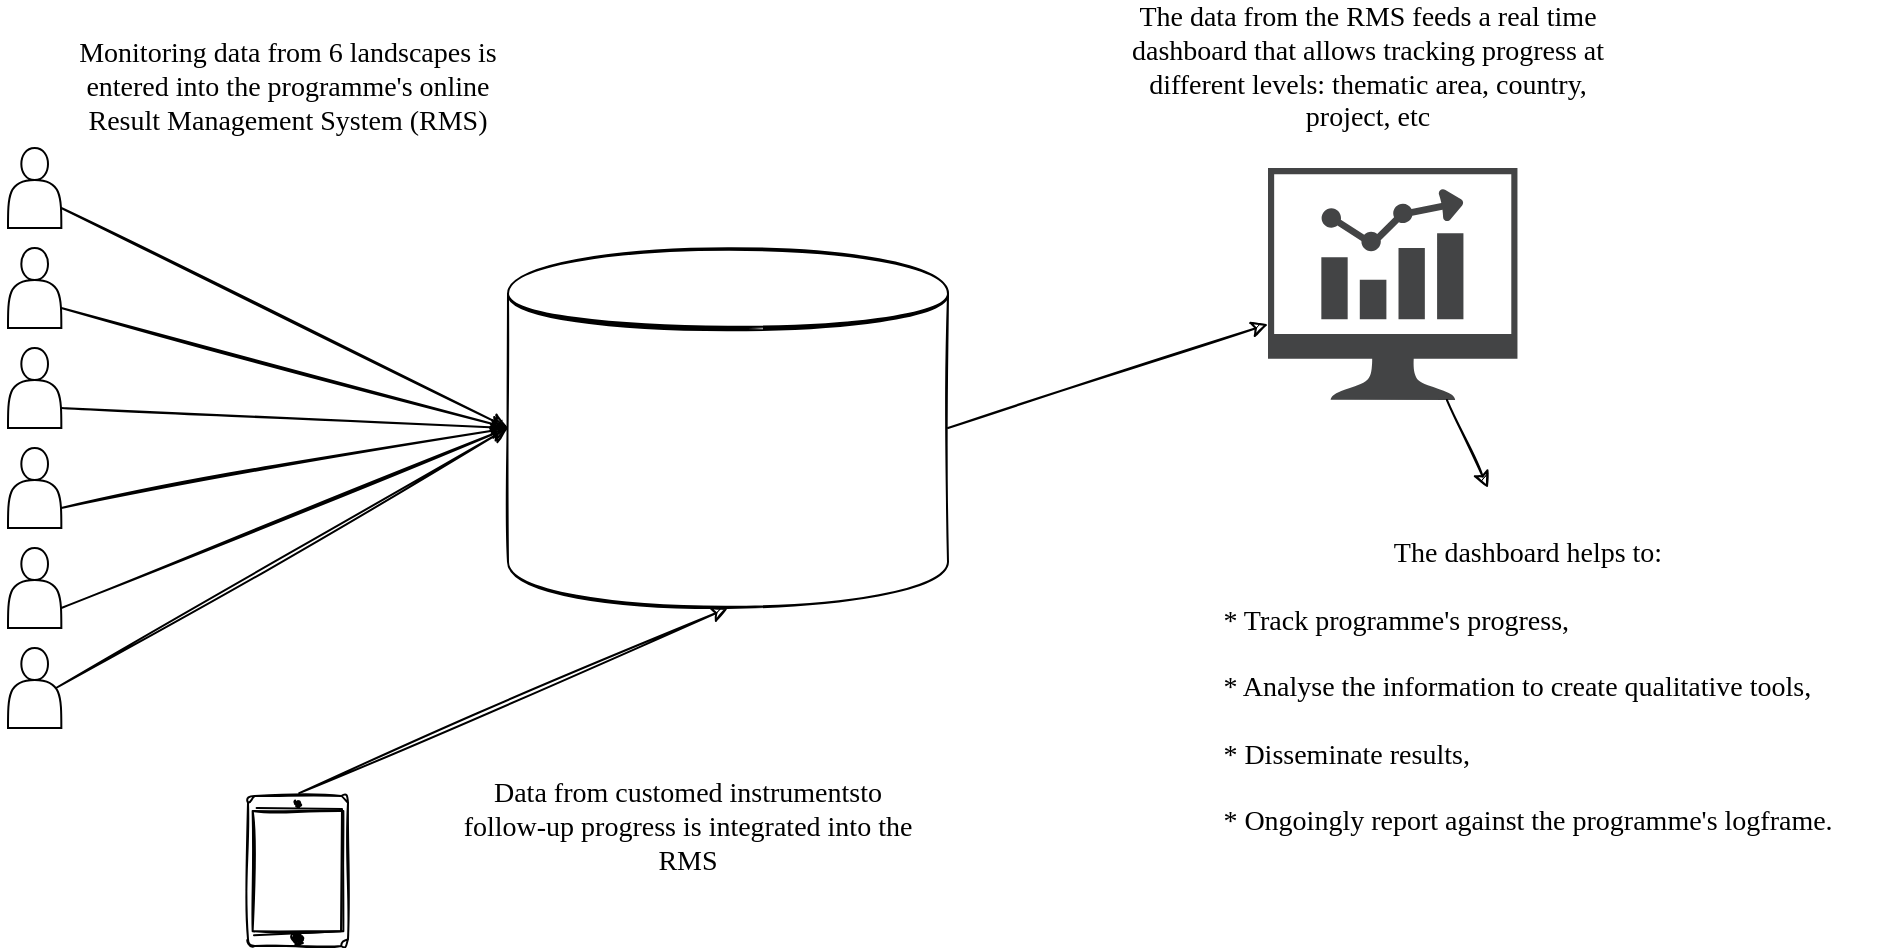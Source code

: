 <mxfile version="17.1.0" type="github">
  <diagram id="jtbX2zKAwlUEF0Mly0xF" name="Page-1">
    <mxGraphModel dx="1038" dy="579" grid="1" gridSize="10" guides="1" tooltips="1" connect="1" arrows="1" fold="1" page="1" pageScale="1" pageWidth="1169" pageHeight="827" math="0" shadow="0">
      <root>
        <mxCell id="0" />
        <mxCell id="1" parent="0" />
        <mxCell id="4fv0T7YaDPXyuP-KSVoV-26" value="" style="group;sketch=1;shadow=1;" vertex="1" connectable="0" parent="1">
          <mxGeometry x="70" y="90" width="26.67" height="290" as="geometry" />
        </mxCell>
        <mxCell id="4fv0T7YaDPXyuP-KSVoV-1" value="" style="shape=actor;whiteSpace=wrap;html=1;" vertex="1" parent="4fv0T7YaDPXyuP-KSVoV-26">
          <mxGeometry y="50" width="26.67" height="40" as="geometry" />
        </mxCell>
        <mxCell id="4fv0T7YaDPXyuP-KSVoV-3" value="" style="shape=actor;whiteSpace=wrap;html=1;" vertex="1" parent="4fv0T7YaDPXyuP-KSVoV-26">
          <mxGeometry y="100" width="26.67" height="40" as="geometry" />
        </mxCell>
        <mxCell id="4fv0T7YaDPXyuP-KSVoV-22" value="" style="shape=actor;whiteSpace=wrap;html=1;" vertex="1" parent="4fv0T7YaDPXyuP-KSVoV-26">
          <mxGeometry y="150" width="26.67" height="40" as="geometry" />
        </mxCell>
        <mxCell id="4fv0T7YaDPXyuP-KSVoV-23" value="" style="shape=actor;whiteSpace=wrap;html=1;" vertex="1" parent="4fv0T7YaDPXyuP-KSVoV-26">
          <mxGeometry y="200" width="26.67" height="40" as="geometry" />
        </mxCell>
        <mxCell id="4fv0T7YaDPXyuP-KSVoV-24" value="" style="shape=actor;whiteSpace=wrap;html=1;" vertex="1" parent="4fv0T7YaDPXyuP-KSVoV-26">
          <mxGeometry y="250" width="26.67" height="40" as="geometry" />
        </mxCell>
        <mxCell id="4fv0T7YaDPXyuP-KSVoV-25" value="" style="shape=actor;whiteSpace=wrap;html=1;" vertex="1" parent="4fv0T7YaDPXyuP-KSVoV-26">
          <mxGeometry width="26.67" height="40" as="geometry" />
        </mxCell>
        <mxCell id="4fv0T7YaDPXyuP-KSVoV-28" value="" style="shape=datastore;whiteSpace=wrap;html=1;sketch=1;" vertex="1" parent="1">
          <mxGeometry x="320" y="140" width="220" height="180" as="geometry" />
        </mxCell>
        <mxCell id="4fv0T7YaDPXyuP-KSVoV-29" value="" style="endArrow=classic;html=1;rounded=0;exitX=1;exitY=0.75;exitDx=0;exitDy=0;entryX=0;entryY=0.5;entryDx=0;entryDy=0;sketch=1;" edge="1" parent="1" source="4fv0T7YaDPXyuP-KSVoV-25" target="4fv0T7YaDPXyuP-KSVoV-28">
          <mxGeometry width="50" height="50" relative="1" as="geometry">
            <mxPoint x="560" y="320" as="sourcePoint" />
            <mxPoint x="610" y="270" as="targetPoint" />
          </mxGeometry>
        </mxCell>
        <mxCell id="4fv0T7YaDPXyuP-KSVoV-30" value="" style="endArrow=classic;html=1;rounded=0;exitX=1;exitY=0.75;exitDx=0;exitDy=0;entryX=0;entryY=0.5;entryDx=0;entryDy=0;sketch=1;" edge="1" parent="1" source="4fv0T7YaDPXyuP-KSVoV-1" target="4fv0T7YaDPXyuP-KSVoV-28">
          <mxGeometry width="50" height="50" relative="1" as="geometry">
            <mxPoint x="106.67" y="130" as="sourcePoint" />
            <mxPoint x="220" y="230" as="targetPoint" />
          </mxGeometry>
        </mxCell>
        <mxCell id="4fv0T7YaDPXyuP-KSVoV-31" value="" style="endArrow=classic;html=1;rounded=0;exitX=1;exitY=0.75;exitDx=0;exitDy=0;entryX=0;entryY=0.5;entryDx=0;entryDy=0;sketch=1;" edge="1" parent="1" source="4fv0T7YaDPXyuP-KSVoV-3" target="4fv0T7YaDPXyuP-KSVoV-28">
          <mxGeometry width="50" height="50" relative="1" as="geometry">
            <mxPoint x="106.67" y="180" as="sourcePoint" />
            <mxPoint x="210" y="220" as="targetPoint" />
          </mxGeometry>
        </mxCell>
        <mxCell id="4fv0T7YaDPXyuP-KSVoV-32" value="" style="endArrow=classic;html=1;rounded=0;exitX=1;exitY=0.75;exitDx=0;exitDy=0;entryX=0;entryY=0.5;entryDx=0;entryDy=0;sketch=1;" edge="1" parent="1" source="4fv0T7YaDPXyuP-KSVoV-22" target="4fv0T7YaDPXyuP-KSVoV-28">
          <mxGeometry width="50" height="50" relative="1" as="geometry">
            <mxPoint x="106.67" y="230" as="sourcePoint" />
            <mxPoint x="220" y="230" as="targetPoint" />
          </mxGeometry>
        </mxCell>
        <mxCell id="4fv0T7YaDPXyuP-KSVoV-33" value="" style="endArrow=classic;html=1;rounded=0;exitX=1;exitY=0.75;exitDx=0;exitDy=0;entryX=0;entryY=0.5;entryDx=0;entryDy=0;sketch=1;" edge="1" parent="1" source="4fv0T7YaDPXyuP-KSVoV-23" target="4fv0T7YaDPXyuP-KSVoV-28">
          <mxGeometry width="50" height="50" relative="1" as="geometry">
            <mxPoint x="106.67" y="280" as="sourcePoint" />
            <mxPoint x="220" y="230" as="targetPoint" />
          </mxGeometry>
        </mxCell>
        <mxCell id="4fv0T7YaDPXyuP-KSVoV-34" value="" style="endArrow=classic;html=1;rounded=0;exitX=0.9;exitY=0.5;exitDx=0;exitDy=0;entryX=0;entryY=0.5;entryDx=0;entryDy=0;exitPerimeter=0;sketch=1;" edge="1" parent="1" source="4fv0T7YaDPXyuP-KSVoV-24" target="4fv0T7YaDPXyuP-KSVoV-28">
          <mxGeometry width="50" height="50" relative="1" as="geometry">
            <mxPoint x="106.67" y="330" as="sourcePoint" />
            <mxPoint x="220" y="230" as="targetPoint" />
          </mxGeometry>
        </mxCell>
        <mxCell id="4fv0T7YaDPXyuP-KSVoV-35" value="&lt;font face=&quot;Lucida Console&quot; style=&quot;font-size: 14px&quot;&gt;Monitoring data from 6 landscapes is entered into the programme&#39;s online Result Management System (RMS)&lt;/font&gt;" style="text;html=1;strokeColor=none;fillColor=none;align=center;verticalAlign=middle;whiteSpace=wrap;rounded=0;shadow=1;sketch=1;" vertex="1" parent="1">
          <mxGeometry x="90" y="30" width="240" height="60" as="geometry" />
        </mxCell>
        <mxCell id="4fv0T7YaDPXyuP-KSVoV-36" value="" style="html=1;verticalLabelPosition=bottom;labelBackgroundColor=#ffffff;verticalAlign=top;shadow=0;dashed=0;strokeWidth=1;shape=mxgraph.ios7.misc.ipad7inch;strokeColor=#000000;sketch=1;fontFamily=Lucida Console;fontSize=14;" vertex="1" parent="1">
          <mxGeometry x="190" y="414" width="50" height="75" as="geometry" />
        </mxCell>
        <mxCell id="4fv0T7YaDPXyuP-KSVoV-37" value="" style="endArrow=classic;html=1;rounded=0;exitX=0.512;exitY=-0.019;exitDx=0;exitDy=0;entryX=0.5;entryY=1;entryDx=0;entryDy=0;exitPerimeter=0;sketch=1;" edge="1" parent="1" source="4fv0T7YaDPXyuP-KSVoV-36" target="4fv0T7YaDPXyuP-KSVoV-28">
          <mxGeometry width="50" height="50" relative="1" as="geometry">
            <mxPoint x="104.003" y="370" as="sourcePoint" />
            <mxPoint x="330" y="240" as="targetPoint" />
          </mxGeometry>
        </mxCell>
        <mxCell id="4fv0T7YaDPXyuP-KSVoV-38" value="&lt;font face=&quot;Lucida Console&quot; style=&quot;font-size: 14px&quot;&gt;Data from customed instrumentsto follow-up progress is integrated into the RMS&lt;/font&gt;" style="text;html=1;strokeColor=none;fillColor=none;align=center;verticalAlign=middle;whiteSpace=wrap;rounded=0;shadow=1;sketch=1;" vertex="1" parent="1">
          <mxGeometry x="290" y="400" width="240" height="60" as="geometry" />
        </mxCell>
        <mxCell id="4fv0T7YaDPXyuP-KSVoV-39" value="" style="sketch=0;pointerEvents=1;shadow=0;dashed=0;html=1;strokeColor=none;fillColor=#434445;aspect=fixed;labelPosition=center;verticalLabelPosition=bottom;verticalAlign=top;align=center;outlineConnect=0;shape=mxgraph.vvd.nsx_dashboard;fontFamily=Lucida Console;fontSize=14;" vertex="1" parent="1">
          <mxGeometry x="700" y="100" width="124.73" height="116" as="geometry" />
        </mxCell>
        <mxCell id="4fv0T7YaDPXyuP-KSVoV-40" value="" style="endArrow=classic;html=1;rounded=0;exitX=1;exitY=0.5;exitDx=0;exitDy=0;sketch=1;" edge="1" parent="1" source="4fv0T7YaDPXyuP-KSVoV-28" target="4fv0T7YaDPXyuP-KSVoV-39">
          <mxGeometry width="50" height="50" relative="1" as="geometry">
            <mxPoint x="225.6" y="422.575" as="sourcePoint" />
            <mxPoint x="440" y="330" as="targetPoint" />
          </mxGeometry>
        </mxCell>
        <mxCell id="4fv0T7YaDPXyuP-KSVoV-41" value="&lt;font face=&quot;Lucida Console&quot; style=&quot;font-size: 14px&quot;&gt;The data from the RMS feeds a real time dashboard that allows tracking progress at different levels: thematic area, country, project, etc&lt;/font&gt;" style="text;html=1;strokeColor=none;fillColor=none;align=center;verticalAlign=middle;whiteSpace=wrap;rounded=0;shadow=1;sketch=1;" vertex="1" parent="1">
          <mxGeometry x="630" y="20" width="240" height="60" as="geometry" />
        </mxCell>
        <mxCell id="4fv0T7YaDPXyuP-KSVoV-42" value="&lt;font face=&quot;Lucida Console&quot; style=&quot;font-size: 14px&quot;&gt;The dashboard helps to:&lt;br&gt;&lt;br&gt;&lt;div style=&quot;text-align: left&quot;&gt;&lt;span&gt;* Track programme&#39;s progress,&lt;/span&gt;&lt;/div&gt;&lt;div style=&quot;text-align: left&quot;&gt;&lt;span&gt;&lt;br&gt;&lt;/span&gt;&lt;/div&gt;&lt;div style=&quot;text-align: left&quot;&gt;&lt;span&gt;* Analyse the information to create qualitative tools,&lt;/span&gt;&lt;/div&gt;&lt;div style=&quot;text-align: left&quot;&gt;&lt;span&gt;&lt;br&gt;&lt;/span&gt;&lt;/div&gt;&lt;div style=&quot;text-align: left&quot;&gt;&lt;span&gt;* Disseminate results,&lt;/span&gt;&lt;/div&gt;&lt;div style=&quot;text-align: left&quot;&gt;&lt;span&gt;&lt;br&gt;&lt;/span&gt;&lt;/div&gt;&lt;div style=&quot;text-align: left&quot;&gt;&lt;span&gt;* Ongoingly report against the programme&#39;s logframe.&lt;/span&gt;&lt;/div&gt;&lt;/font&gt;" style="text;html=1;strokeColor=none;fillColor=none;align=center;verticalAlign=middle;whiteSpace=wrap;rounded=0;shadow=1;sketch=1;" vertex="1" parent="1">
          <mxGeometry x="650" y="300" width="360" height="120" as="geometry" />
        </mxCell>
        <mxCell id="4fv0T7YaDPXyuP-KSVoV-43" value="" style="endArrow=classic;html=1;rounded=0;sketch=1;" edge="1" parent="1" source="4fv0T7YaDPXyuP-KSVoV-39">
          <mxGeometry width="50" height="50" relative="1" as="geometry">
            <mxPoint x="550" y="240" as="sourcePoint" />
            <mxPoint x="810" y="260" as="targetPoint" />
          </mxGeometry>
        </mxCell>
      </root>
    </mxGraphModel>
  </diagram>
</mxfile>
